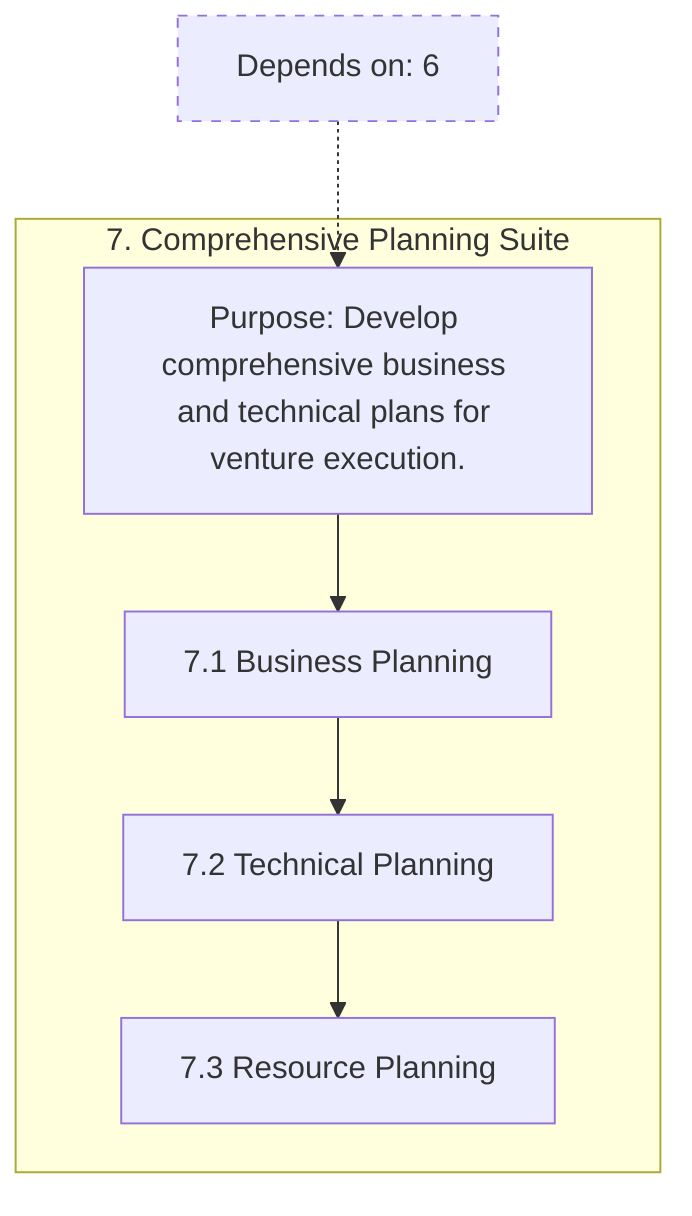flowchart TB
%% Stage 7 Detail
subgraph S7["7. Comprehensive Planning Suite"]
  S7_root["Purpose: Develop comprehensive business and technical plans for venture execution."]
  S7_A["7.1 Business Planning"]
  S7_B["7.2 Technical Planning"]
  S7_C["7.3 Resource Planning"]
  S7_root --> S7_A --> S7_B --> S7_C
end
classDef dep stroke-dasharray: 5 5;
D7["Depends on: 6"]:::dep -.-> S7_root